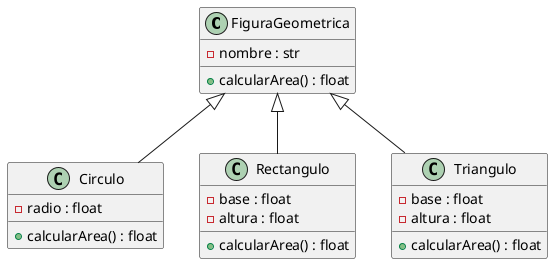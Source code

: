 @startuml name
class FiguraGeometrica {
  - nombre : str
  + calcularArea() : float
}

class Circulo {
  - radio : float
  + calcularArea() : float
}

class Rectangulo {
  - base : float
  - altura : float
  + calcularArea() : float
}

class Triangulo {
  - base : float
  - altura : float
  + calcularArea() : float
}

FiguraGeometrica <|-- Circulo
FiguraGeometrica <|-- Rectangulo
FiguraGeometrica <|-- Triangulo
@enduml
